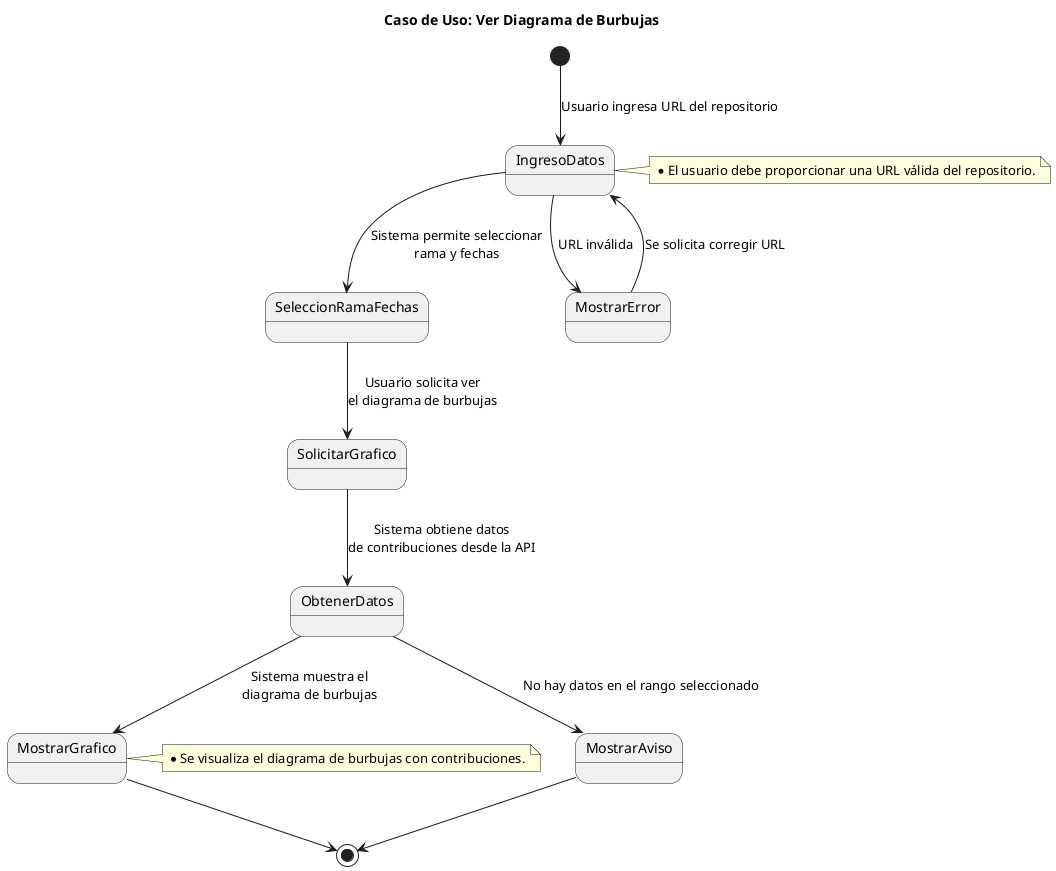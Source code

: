 @startuml
title Caso de Uso: Ver Diagrama de Burbujas

' ==== Flujo Principal ====
[*] --> IngresoDatos : Usuario ingresa URL del repositorio
IngresoDatos --> SeleccionRamaFechas : Sistema permite seleccionar\nrama y fechas
SeleccionRamaFechas --> SolicitarGrafico : Usuario solicita ver\nel diagrama de burbujas
SolicitarGrafico --> ObtenerDatos : Sistema obtiene datos\nde contribuciones desde la API
ObtenerDatos --> MostrarGrafico : Sistema muestra el\ndiagrama de burbujas
MostrarGrafico --> [*]

' ==== Manejo de Errores ====
IngresoDatos --> MostrarError : URL inválida
MostrarError --> IngresoDatos : Se solicita corregir URL

ObtenerDatos --> MostrarAviso : No hay datos en el rango seleccionado
MostrarAviso --> [*]

' ==== Notas explicativas ====
note right of IngresoDatos
  * El usuario debe proporcionar una URL válida del repositorio.
end note

note right of MostrarGrafico
  * Se visualiza el diagrama de burbujas con contribuciones.
end note

@enduml
